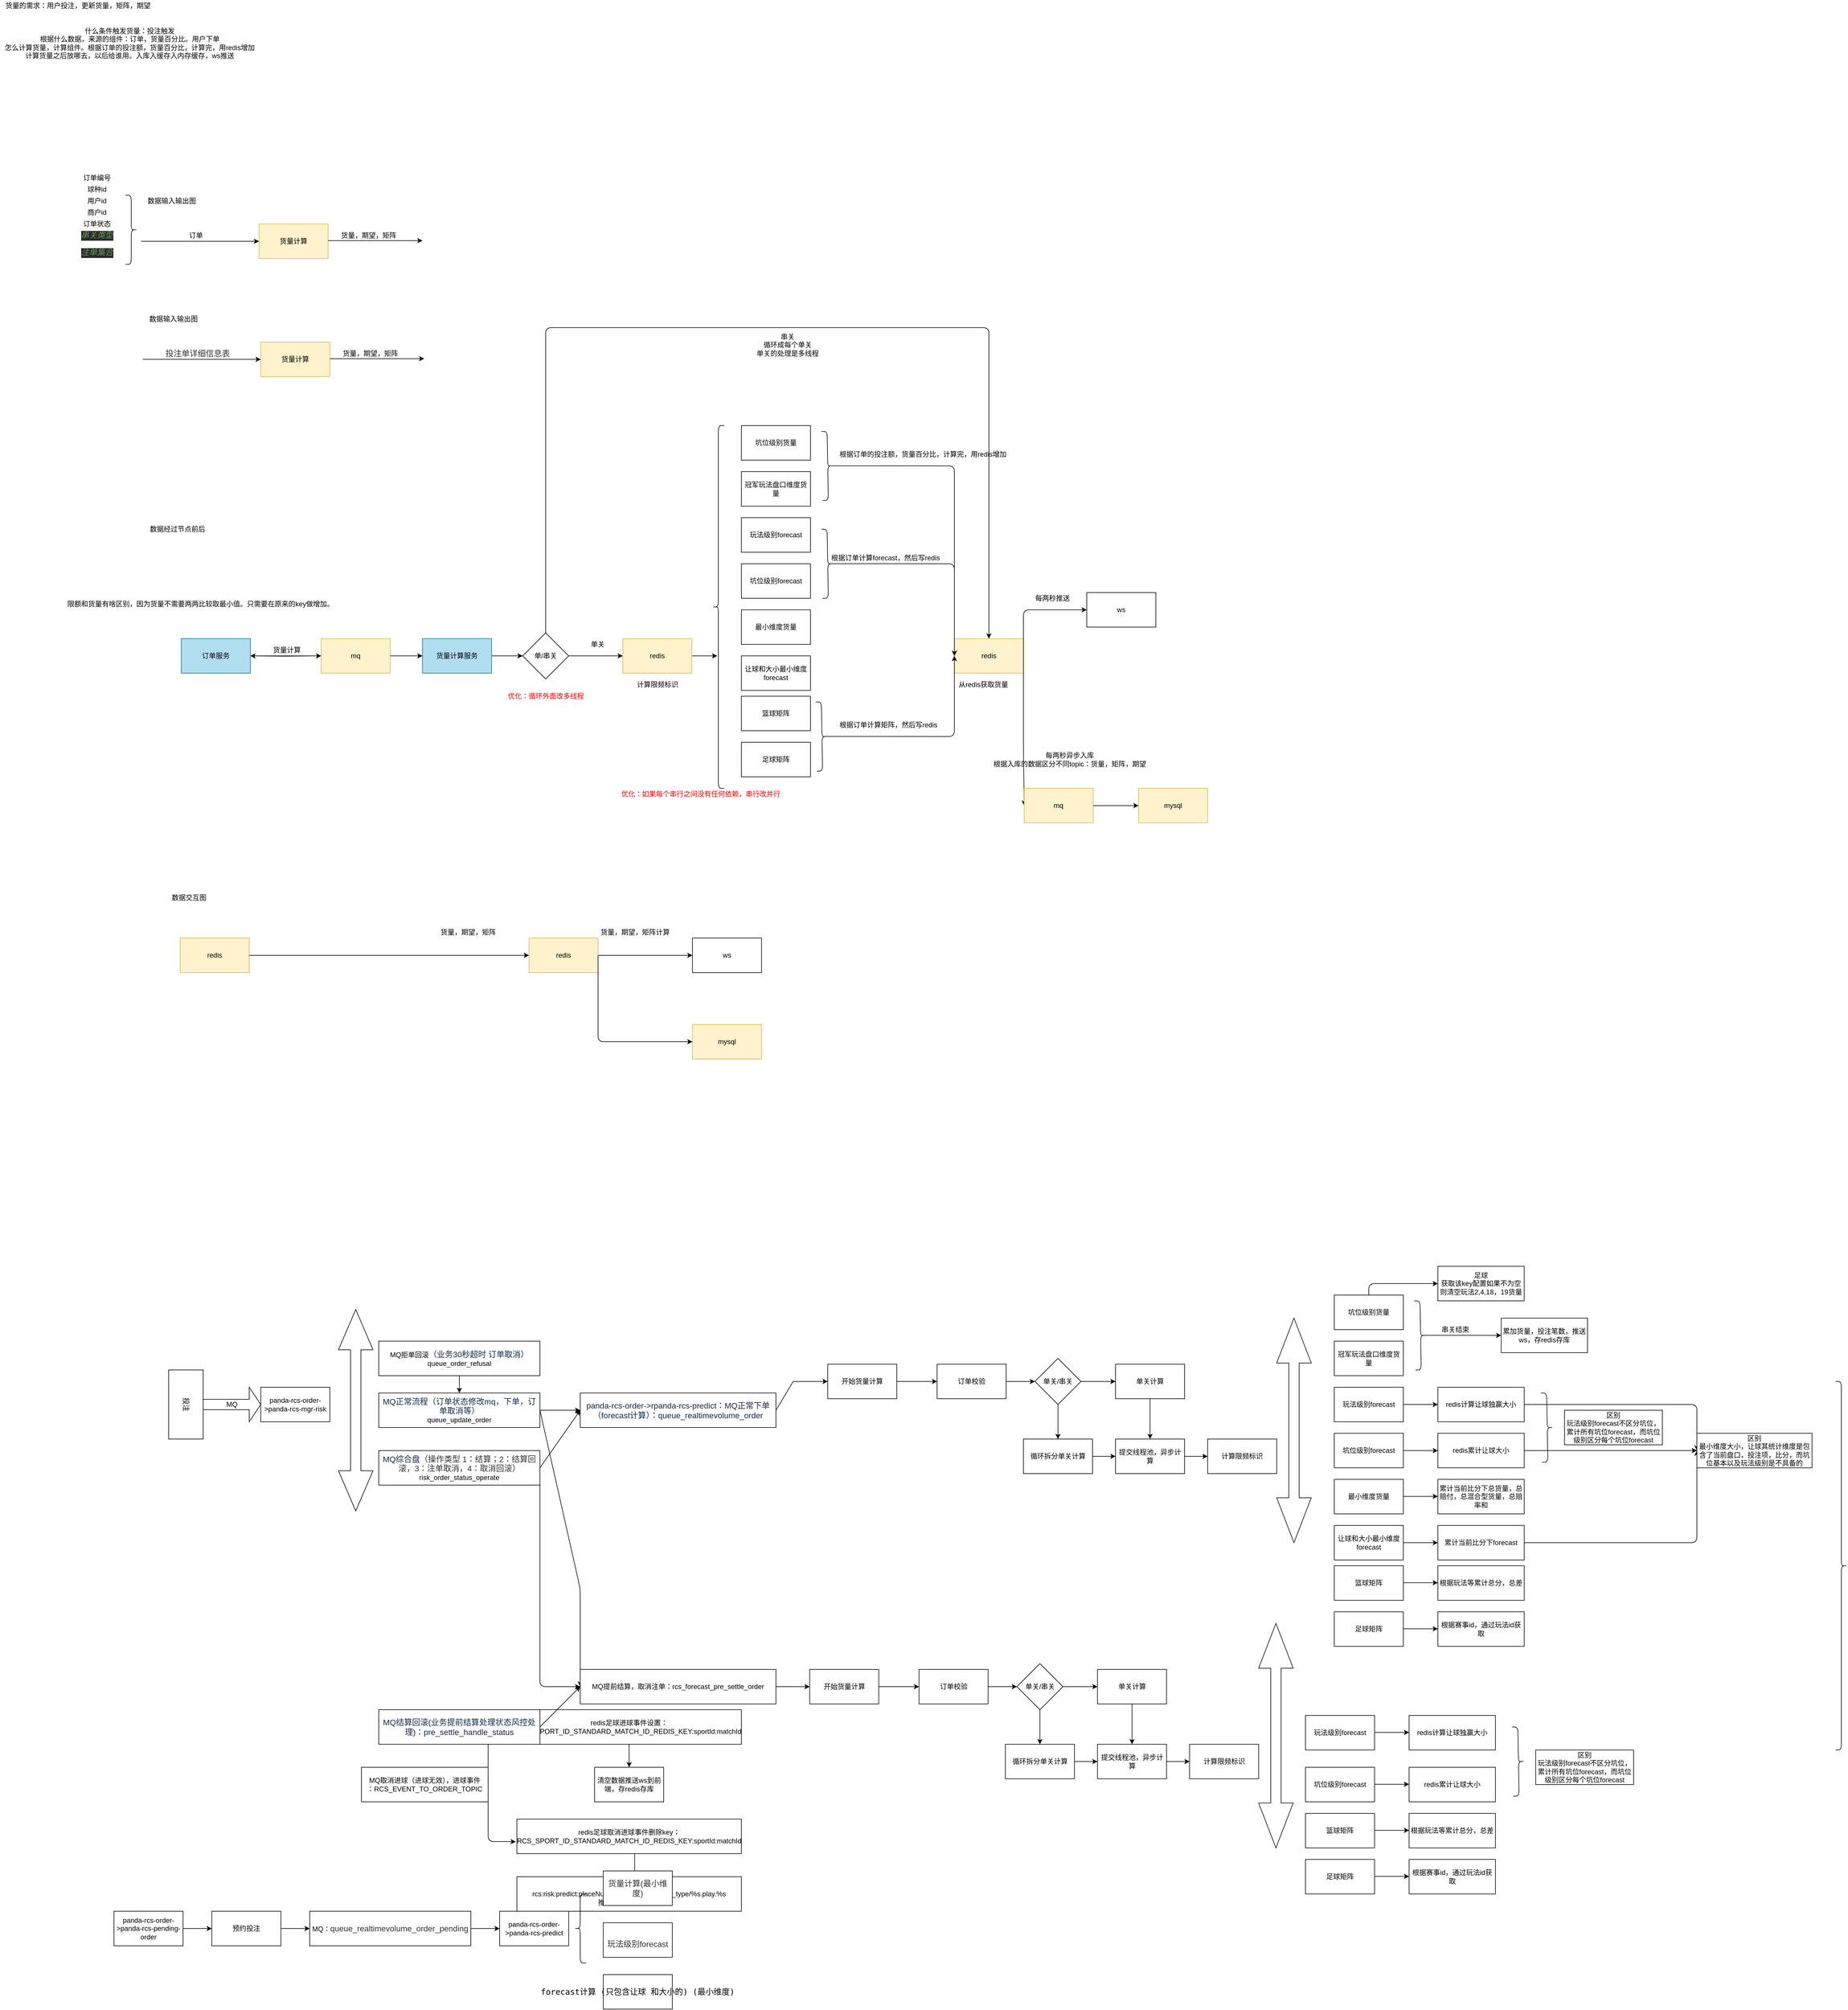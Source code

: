 <mxfile version="13.9.9" type="device"><diagram id="II4olIX8VyzluAFViVc2" name="第 1 页"><mxGraphModel dx="3032" dy="2136" grid="1" gridSize="10" guides="1" tooltips="1" connect="1" arrows="1" fold="1" page="1" pageScale="1" pageWidth="827" pageHeight="1169" math="0" shadow="0"><root><mxCell id="0"/><mxCell id="1" parent="0"/><mxCell id="mx_juEQzQ6O7P_k5Ut6b-1" value="投注" style="rounded=0;whiteSpace=wrap;html=1;rotation=90;" parent="1" vertex="1"><mxGeometry x="-465" y="1240" width="120" height="60" as="geometry"/></mxCell><mxCell id="mx_juEQzQ6O7P_k5Ut6b-2" value="MQ" style="shape=singleArrow;whiteSpace=wrap;html=1;" parent="1" vertex="1"><mxGeometry x="-375" y="1240" width="100" height="60" as="geometry"/></mxCell><mxCell id="mx_juEQzQ6O7P_k5Ut6b-3" value="panda-rcs-order-&amp;gt;panda-rcs-mgr-risk" style="rounded=0;whiteSpace=wrap;html=1;" parent="1" vertex="1"><mxGeometry x="-275" y="1240" width="120" height="60" as="geometry"/></mxCell><mxCell id="mx_juEQzQ6O7P_k5Ut6b-4" value="MQ拒单回滚&lt;span style=&quot;color: rgb(23 , 43 , 77) ; font-family: , &amp;#34;blinkmacsystemfont&amp;#34; , &amp;#34;segoe ui&amp;#34; , &amp;#34;roboto&amp;#34; , &amp;#34;oxygen&amp;#34; , &amp;#34;ubuntu&amp;#34; , &amp;#34;fira sans&amp;#34; , &amp;#34;droid sans&amp;#34; , &amp;#34;helvetica neue&amp;#34; , sans-serif ; font-size: 14px ; background-color: rgb(255 , 255 , 255)&quot;&gt;（业务30秒超时 订单取消）&lt;/span&gt;&lt;br&gt;queue_order_refusal" style="rounded=0;whiteSpace=wrap;html=1;" parent="1" vertex="1"><mxGeometry x="-70" y="1160" width="280" height="60" as="geometry"/></mxCell><mxCell id="mx_juEQzQ6O7P_k5Ut6b-5" value="&lt;span style=&quot;color: rgb(23 , 43 , 77) ; font-family: , &amp;#34;blinkmacsystemfont&amp;#34; , &amp;#34;segoe ui&amp;#34; , &amp;#34;roboto&amp;#34; , &amp;#34;oxygen&amp;#34; , &amp;#34;ubuntu&amp;#34; , &amp;#34;fira sans&amp;#34; , &amp;#34;droid sans&amp;#34; , &amp;#34;helvetica neue&amp;#34; , sans-serif ; font-size: 14px ; background-color: rgb(255 , 255 , 255)&quot;&gt;MQ正常流程（订单状态修改mq，下单，订单取消等）&lt;/span&gt;&lt;br&gt;queue_update_order" style="rounded=0;whiteSpace=wrap;html=1;" parent="1" vertex="1"><mxGeometry x="-70" y="1250" width="280" height="60" as="geometry"/></mxCell><mxCell id="mx_juEQzQ6O7P_k5Ut6b-6" value="&lt;span style=&quot;color: rgb(23 , 43 , 77) ; font-family: , &amp;#34;blinkmacsystemfont&amp;#34; , &amp;#34;segoe ui&amp;#34; , &amp;#34;roboto&amp;#34; , &amp;#34;oxygen&amp;#34; , &amp;#34;ubuntu&amp;#34; , &amp;#34;fira sans&amp;#34; , &amp;#34;droid sans&amp;#34; , &amp;#34;helvetica neue&amp;#34; , sans-serif ; font-size: 14px ; background-color: rgb(255 , 255 , 255)&quot;&gt;MQ综合盘（&lt;/span&gt;&lt;span style=&quot;color: rgb(51 , 51 , 51) ; font-family: &amp;#34;helvetica neue&amp;#34; , &amp;#34;helvetica&amp;#34; , &amp;#34;pingfang sc&amp;#34; , &amp;#34;tahoma&amp;#34; , &amp;#34;arial&amp;#34; , sans-serif , ; font-size: 14px ; background-color: rgb(255 , 255 , 255)&quot;&gt;操作类型 1：结算；2：结算回滚，3：注单取消，4：取消回滚&lt;/span&gt;&lt;span style=&quot;color: rgb(23 , 43 , 77) ; font-family: , &amp;#34;blinkmacsystemfont&amp;#34; , &amp;#34;segoe ui&amp;#34; , &amp;#34;roboto&amp;#34; , &amp;#34;oxygen&amp;#34; , &amp;#34;ubuntu&amp;#34; , &amp;#34;fira sans&amp;#34; , &amp;#34;droid sans&amp;#34; , &amp;#34;helvetica neue&amp;#34; , sans-serif ; font-size: 14px ; background-color: rgb(255 , 255 , 255)&quot;&gt;）&lt;/span&gt;&lt;br&gt;risk_order_status_operate" style="rounded=0;whiteSpace=wrap;html=1;" parent="1" vertex="1"><mxGeometry x="-70" y="1350" width="280" height="60" as="geometry"/></mxCell><mxCell id="mx_juEQzQ6O7P_k5Ut6b-9" value="" style="endArrow=classic;html=1;exitX=0.5;exitY=1;exitDx=0;exitDy=0;entryX=0.5;entryY=0;entryDx=0;entryDy=0;" parent="1" source="mx_juEQzQ6O7P_k5Ut6b-4" target="mx_juEQzQ6O7P_k5Ut6b-5" edge="1"><mxGeometry width="50" height="50" relative="1" as="geometry"><mxPoint x="320" y="1260" as="sourcePoint"/><mxPoint x="370" y="1210" as="targetPoint"/></mxGeometry></mxCell><mxCell id="mx_juEQzQ6O7P_k5Ut6b-10" value="&lt;span style=&quot;background-color: rgb(255 , 255 , 255)&quot;&gt;&lt;font color=&quot;#172b4d&quot;&gt;&lt;span style=&quot;font-size: 14px&quot;&gt;panda-rcs-order-&amp;gt;rpanda-rcs-predict：MQ正常下单（forecast计算）：queue_realtimevolume_order&lt;/span&gt;&lt;/font&gt;&lt;/span&gt;" style="rounded=0;whiteSpace=wrap;html=1;" parent="1" vertex="1"><mxGeometry x="280" y="1250" width="340" height="60" as="geometry"/></mxCell><mxCell id="mx_juEQzQ6O7P_k5Ut6b-14" value="" style="endArrow=classic;html=1;exitX=1;exitY=0.5;exitDx=0;exitDy=0;entryX=0;entryY=0.5;entryDx=0;entryDy=0;" parent="1" source="mx_juEQzQ6O7P_k5Ut6b-5" target="_AdeX7qbnGmQySAtvxyV-44" edge="1"><mxGeometry width="50" height="50" relative="1" as="geometry"><mxPoint x="210" y="1320" as="sourcePoint"/><mxPoint x="259" y="1480" as="targetPoint"/><Array as="points"><mxPoint x="280" y="1590"/></Array></mxGeometry></mxCell><mxCell id="mx_juEQzQ6O7P_k5Ut6b-19" value="" style="endArrow=classic;html=1;exitX=1;exitY=0.5;exitDx=0;exitDy=0;entryX=0;entryY=0.5;entryDx=0;entryDy=0;" parent="1" source="mx_juEQzQ6O7P_k5Ut6b-5" target="mx_juEQzQ6O7P_k5Ut6b-10" edge="1"><mxGeometry width="50" height="50" relative="1" as="geometry"><mxPoint x="240" y="1270" as="sourcePoint"/><mxPoint x="260" y="1190" as="targetPoint"/></mxGeometry></mxCell><mxCell id="mx_juEQzQ6O7P_k5Ut6b-21" value="" style="endArrow=classic;html=1;exitX=1;exitY=0.5;exitDx=0;exitDy=0;entryX=0;entryY=0.5;entryDx=0;entryDy=0;" parent="1" source="mx_juEQzQ6O7P_k5Ut6b-6" target="mx_juEQzQ6O7P_k5Ut6b-10" edge="1"><mxGeometry width="50" height="50" relative="1" as="geometry"><mxPoint x="360" y="1440" as="sourcePoint"/><mxPoint x="266" y="1197" as="targetPoint"/></mxGeometry></mxCell><mxCell id="mx_juEQzQ6O7P_k5Ut6b-24" value="" style="shape=doubleArrow;direction=south;whiteSpace=wrap;html=1;" parent="1" vertex="1"><mxGeometry x="-140" y="1105" width="60" height="350" as="geometry"/></mxCell><mxCell id="mx_juEQzQ6O7P_k5Ut6b-25" value="" style="endArrow=classic;html=1;" parent="1" edge="1"><mxGeometry width="50" height="50" relative="1" as="geometry"><mxPoint x="650" y="1230" as="sourcePoint"/><mxPoint x="710" y="1230" as="targetPoint"/></mxGeometry></mxCell><mxCell id="mx_juEQzQ6O7P_k5Ut6b-26" value="开始货量计算" style="rounded=0;whiteSpace=wrap;html=1;" parent="1" vertex="1"><mxGeometry x="710" y="1200" width="120" height="60" as="geometry"/></mxCell><mxCell id="mx_juEQzQ6O7P_k5Ut6b-27" value="订单校验" style="rounded=0;whiteSpace=wrap;html=1;" parent="1" vertex="1"><mxGeometry x="900" y="1200" width="120" height="60" as="geometry"/></mxCell><mxCell id="mx_juEQzQ6O7P_k5Ut6b-28" value="单关/串关" style="rhombus;whiteSpace=wrap;html=1;" parent="1" vertex="1"><mxGeometry x="1070" y="1190" width="80" height="80" as="geometry"/></mxCell><mxCell id="mx_juEQzQ6O7P_k5Ut6b-29" value="" style="endArrow=classic;html=1;exitX=0.5;exitY=1;exitDx=0;exitDy=0;entryX=0.5;entryY=0;entryDx=0;entryDy=0;" parent="1" source="mx_juEQzQ6O7P_k5Ut6b-28" target="mx_juEQzQ6O7P_k5Ut6b-30" edge="1"><mxGeometry width="50" height="50" relative="1" as="geometry"><mxPoint x="1120" y="1370" as="sourcePoint"/><mxPoint x="1100" y="1330" as="targetPoint"/></mxGeometry></mxCell><mxCell id="mx_juEQzQ6O7P_k5Ut6b-30" value="循环拆分单关计算" style="rounded=0;whiteSpace=wrap;html=1;" parent="1" vertex="1"><mxGeometry x="1050" y="1330" width="120" height="60" as="geometry"/></mxCell><mxCell id="mx_juEQzQ6O7P_k5Ut6b-31" value="" style="endArrow=classic;html=1;exitX=1;exitY=0.5;exitDx=0;exitDy=0;" parent="1" source="mx_juEQzQ6O7P_k5Ut6b-28" edge="1"><mxGeometry width="50" height="50" relative="1" as="geometry"><mxPoint x="1150" y="1270" as="sourcePoint"/><mxPoint x="1210" y="1230" as="targetPoint"/></mxGeometry></mxCell><mxCell id="mx_juEQzQ6O7P_k5Ut6b-33" value="" style="endArrow=classic;html=1;" parent="1" source="mx_juEQzQ6O7P_k5Ut6b-27" edge="1"><mxGeometry width="50" height="50" relative="1" as="geometry"><mxPoint x="1020" y="1280" as="sourcePoint"/><mxPoint x="1070" y="1230" as="targetPoint"/></mxGeometry></mxCell><mxCell id="mx_juEQzQ6O7P_k5Ut6b-34" value="" style="endArrow=classic;html=1;exitX=1;exitY=0.5;exitDx=0;exitDy=0;" parent="1" source="mx_juEQzQ6O7P_k5Ut6b-26" target="mx_juEQzQ6O7P_k5Ut6b-27" edge="1"><mxGeometry width="50" height="50" relative="1" as="geometry"><mxPoint x="890" y="1200" as="sourcePoint"/><mxPoint x="940" y="1150" as="targetPoint"/></mxGeometry></mxCell><mxCell id="mx_juEQzQ6O7P_k5Ut6b-35" value="" style="endArrow=none;html=1;exitX=1;exitY=0.5;exitDx=0;exitDy=0;" parent="1" source="mx_juEQzQ6O7P_k5Ut6b-10" edge="1"><mxGeometry width="50" height="50" relative="1" as="geometry"><mxPoint x="610" y="1220" as="sourcePoint"/><mxPoint x="650" y="1230" as="targetPoint"/><Array as="points"/></mxGeometry></mxCell><mxCell id="mx_juEQzQ6O7P_k5Ut6b-37" value="单关计算" style="rounded=0;whiteSpace=wrap;html=1;" parent="1" vertex="1"><mxGeometry x="1210" y="1200" width="120" height="60" as="geometry"/></mxCell><mxCell id="mx_juEQzQ6O7P_k5Ut6b-38" value="" style="endArrow=classic;html=1;exitX=0.5;exitY=1;exitDx=0;exitDy=0;entryX=0.5;entryY=0;entryDx=0;entryDy=0;" parent="1" source="mx_juEQzQ6O7P_k5Ut6b-37" target="mx_juEQzQ6O7P_k5Ut6b-39" edge="1"><mxGeometry width="50" height="50" relative="1" as="geometry"><mxPoint x="1260" y="1270" as="sourcePoint"/><mxPoint x="1270" y="1340" as="targetPoint"/></mxGeometry></mxCell><mxCell id="mx_juEQzQ6O7P_k5Ut6b-39" value="提交线程池，异步计算" style="rounded=0;whiteSpace=wrap;html=1;" parent="1" vertex="1"><mxGeometry x="1210" y="1330" width="120" height="60" as="geometry"/></mxCell><mxCell id="mx_juEQzQ6O7P_k5Ut6b-40" value="" style="endArrow=classic;html=1;exitX=1;exitY=0.5;exitDx=0;exitDy=0;entryX=0;entryY=0.5;entryDx=0;entryDy=0;" parent="1" source="mx_juEQzQ6O7P_k5Ut6b-30" target="mx_juEQzQ6O7P_k5Ut6b-39" edge="1"><mxGeometry width="50" height="50" relative="1" as="geometry"><mxPoint x="1420" y="1290" as="sourcePoint"/><mxPoint x="1470" y="1240" as="targetPoint"/></mxGeometry></mxCell><mxCell id="mx_juEQzQ6O7P_k5Ut6b-41" value="计算限频标识" style="rounded=0;whiteSpace=wrap;html=1;" parent="1" vertex="1"><mxGeometry x="1370" y="1330" width="120" height="60" as="geometry"/></mxCell><mxCell id="mx_juEQzQ6O7P_k5Ut6b-42" value="" style="endArrow=classic;html=1;exitX=1;exitY=0.5;exitDx=0;exitDy=0;" parent="1" source="mx_juEQzQ6O7P_k5Ut6b-39" edge="1"><mxGeometry width="50" height="50" relative="1" as="geometry"><mxPoint x="1340" y="1400" as="sourcePoint"/><mxPoint x="1370" y="1360" as="targetPoint"/><Array as="points"><mxPoint x="1370" y="1360"/></Array></mxGeometry></mxCell><mxCell id="mx_juEQzQ6O7P_k5Ut6b-44" value="" style="shape=doubleArrow;direction=south;whiteSpace=wrap;html=1;" parent="1" vertex="1"><mxGeometry x="1490" y="1120" width="60" height="390" as="geometry"/></mxCell><mxCell id="mx_juEQzQ6O7P_k5Ut6b-45" value="坑位级别货量" style="rounded=0;whiteSpace=wrap;html=1;" parent="1" vertex="1"><mxGeometry x="1590" y="1080" width="120" height="60" as="geometry"/></mxCell><mxCell id="mx_juEQzQ6O7P_k5Ut6b-46" value="冠军玩法盘口维度货量" style="rounded=0;whiteSpace=wrap;html=1;" parent="1" vertex="1"><mxGeometry x="1590" y="1160" width="120" height="60" as="geometry"/></mxCell><mxCell id="mx_juEQzQ6O7P_k5Ut6b-47" value="玩法级别forecast" style="rounded=0;whiteSpace=wrap;html=1;" parent="1" vertex="1"><mxGeometry x="1590" y="1240" width="120" height="60" as="geometry"/></mxCell><mxCell id="mx_juEQzQ6O7P_k5Ut6b-48" value="坑位级别forecast" style="rounded=0;whiteSpace=wrap;html=1;" parent="1" vertex="1"><mxGeometry x="1590" y="1320" width="120" height="60" as="geometry"/></mxCell><mxCell id="mx_juEQzQ6O7P_k5Ut6b-49" value="最小维度货量" style="rounded=0;whiteSpace=wrap;html=1;" parent="1" vertex="1"><mxGeometry x="1590" y="1400" width="120" height="60" as="geometry"/></mxCell><mxCell id="mx_juEQzQ6O7P_k5Ut6b-50" value="让球和大小最小维度forecast" style="rounded=0;whiteSpace=wrap;html=1;" parent="1" vertex="1"><mxGeometry x="1590" y="1480" width="120" height="60" as="geometry"/></mxCell><mxCell id="mx_juEQzQ6O7P_k5Ut6b-51" value="篮球矩阵" style="rounded=0;whiteSpace=wrap;html=1;" parent="1" vertex="1"><mxGeometry x="1540" y="1980" width="120" height="60" as="geometry"/></mxCell><mxCell id="mx_juEQzQ6O7P_k5Ut6b-52" value="足球矩阵" style="rounded=0;whiteSpace=wrap;html=1;" parent="1" vertex="1"><mxGeometry x="1540" y="2060" width="120" height="60" as="geometry"/></mxCell><mxCell id="mx_juEQzQ6O7P_k5Ut6b-53" value="" style="shape=curlyBracket;whiteSpace=wrap;html=1;rounded=1;rotation=-181;size=0.5;" parent="1" vertex="1"><mxGeometry x="1730" y="1090" width="20" height="120" as="geometry"/></mxCell><mxCell id="mx_juEQzQ6O7P_k5Ut6b-55" value="累加货量，投注笔数，推送ws，存redis存库" style="rounded=0;whiteSpace=wrap;html=1;" parent="1" vertex="1"><mxGeometry x="1880" y="1120" width="150" height="60" as="geometry"/></mxCell><mxCell id="mx_juEQzQ6O7P_k5Ut6b-56" value="" style="endArrow=classic;html=1;exitX=1;exitY=0.5;exitDx=0;exitDy=0;entryX=0;entryY=0.5;entryDx=0;entryDy=0;" parent="1" source="mx_juEQzQ6O7P_k5Ut6b-47" target="mx_juEQzQ6O7P_k5Ut6b-58" edge="1"><mxGeometry width="50" height="50" relative="1" as="geometry"><mxPoint x="1750" y="1300" as="sourcePoint"/><mxPoint x="1760" y="1270" as="targetPoint"/></mxGeometry></mxCell><mxCell id="mx_juEQzQ6O7P_k5Ut6b-57" value="" style="endArrow=classic;html=1;entryX=0;entryY=0.5;entryDx=0;entryDy=0;" parent="1" target="mx_juEQzQ6O7P_k5Ut6b-59" edge="1"><mxGeometry width="50" height="50" relative="1" as="geometry"><mxPoint x="1710" y="1350" as="sourcePoint"/><mxPoint x="1760" y="1350" as="targetPoint"/></mxGeometry></mxCell><mxCell id="mx_juEQzQ6O7P_k5Ut6b-58" value="redis计算让球独赢大小" style="rounded=0;whiteSpace=wrap;html=1;" parent="1" vertex="1"><mxGeometry x="1770" y="1240" width="150" height="60" as="geometry"/></mxCell><mxCell id="mx_juEQzQ6O7P_k5Ut6b-59" value="redis累计让球大小" style="rounded=0;whiteSpace=wrap;html=1;" parent="1" vertex="1"><mxGeometry x="1770" y="1320" width="150" height="60" as="geometry"/></mxCell><mxCell id="mx_juEQzQ6O7P_k5Ut6b-63" value="累计当前比分下总货量，总赔付，总混合型货量，总赔率和" style="rounded=0;whiteSpace=wrap;html=1;" parent="1" vertex="1"><mxGeometry x="1770" y="1400" width="150" height="60" as="geometry"/></mxCell><mxCell id="mx_juEQzQ6O7P_k5Ut6b-64" value="" style="endArrow=classic;html=1;entryX=0;entryY=0.5;entryDx=0;entryDy=0;" parent="1" edge="1"><mxGeometry width="50" height="50" relative="1" as="geometry"><mxPoint x="1710" y="1429.58" as="sourcePoint"/><mxPoint x="1770" y="1429.58" as="targetPoint"/></mxGeometry></mxCell><mxCell id="mx_juEQzQ6O7P_k5Ut6b-65" value="" style="endArrow=classic;html=1;entryX=0;entryY=0.5;entryDx=0;entryDy=0;" parent="1" edge="1"><mxGeometry width="50" height="50" relative="1" as="geometry"><mxPoint x="1710" y="1510" as="sourcePoint"/><mxPoint x="1770" y="1510" as="targetPoint"/></mxGeometry></mxCell><mxCell id="mx_juEQzQ6O7P_k5Ut6b-66" value="" style="endArrow=classic;html=1;entryX=0;entryY=0.5;entryDx=0;entryDy=0;" parent="1" edge="1"><mxGeometry width="50" height="50" relative="1" as="geometry"><mxPoint x="1660" y="2009.5" as="sourcePoint"/><mxPoint x="1720" y="2009.5" as="targetPoint"/></mxGeometry></mxCell><mxCell id="mx_juEQzQ6O7P_k5Ut6b-67" value="" style="endArrow=classic;html=1;entryX=0;entryY=0.5;entryDx=0;entryDy=0;" parent="1" edge="1"><mxGeometry width="50" height="50" relative="1" as="geometry"><mxPoint x="1660" y="2089.5" as="sourcePoint"/><mxPoint x="1720" y="2089.5" as="targetPoint"/></mxGeometry></mxCell><mxCell id="mx_juEQzQ6O7P_k5Ut6b-69" value="累计当前比分下forecast" style="rounded=0;whiteSpace=wrap;html=1;" parent="1" vertex="1"><mxGeometry x="1770" y="1480" width="150" height="60" as="geometry"/></mxCell><mxCell id="mx_juEQzQ6O7P_k5Ut6b-70" value="根据玩法等累计总分，总差" style="rounded=0;whiteSpace=wrap;html=1;" parent="1" vertex="1"><mxGeometry x="1720" y="1980" width="150" height="60" as="geometry"/></mxCell><mxCell id="mx_juEQzQ6O7P_k5Ut6b-71" value="根据赛事id，通过玩法id获取" style="rounded=0;whiteSpace=wrap;html=1;" parent="1" vertex="1"><mxGeometry x="1720" y="2060" width="150" height="60" as="geometry"/></mxCell><mxCell id="mx_juEQzQ6O7P_k5Ut6b-72" value="区别&lt;br&gt;玩法级别forecast不区分坑位，累计所有坑位forecast，而坑位级别区分每个坑位forecast" style="rounded=0;whiteSpace=wrap;html=1;" parent="1" vertex="1"><mxGeometry x="1990" y="1280" width="170" height="60" as="geometry"/></mxCell><mxCell id="mx_juEQzQ6O7P_k5Ut6b-73" value="" style="shape=curlyBracket;whiteSpace=wrap;html=1;rounded=1;rotation=-181;size=0.5;" parent="1" vertex="1"><mxGeometry x="1950" y="1250" width="20" height="120" as="geometry"/></mxCell><mxCell id="mx_juEQzQ6O7P_k5Ut6b-74" value="足球&lt;br&gt;获取该key配置如果不为空则清空玩法2,4,18，19货量" style="rounded=0;whiteSpace=wrap;html=1;" parent="1" vertex="1"><mxGeometry x="1770" y="1030" width="150" height="60" as="geometry"/></mxCell><mxCell id="mx_juEQzQ6O7P_k5Ut6b-75" value="" style="endArrow=classic;html=1;exitX=0.5;exitY=0;exitDx=0;exitDy=0;entryX=0;entryY=0.5;entryDx=0;entryDy=0;" parent="1" source="mx_juEQzQ6O7P_k5Ut6b-45" edge="1"><mxGeometry width="50" height="50" relative="1" as="geometry"><mxPoint x="1680" y="1090" as="sourcePoint"/><mxPoint x="1770" y="1060.0" as="targetPoint"/><Array as="points"><mxPoint x="1650" y="1060"/></Array></mxGeometry></mxCell><mxCell id="mx_juEQzQ6O7P_k5Ut6b-76" value="" style="endArrow=classic;html=1;exitX=1;exitY=0.5;exitDx=0;exitDy=0;entryX=0;entryY=0.5;entryDx=0;entryDy=0;" parent="1" source="mx_juEQzQ6O7P_k5Ut6b-58" target="mx_juEQzQ6O7P_k5Ut6b-79" edge="1"><mxGeometry width="50" height="50" relative="1" as="geometry"><mxPoint x="2150" y="1270" as="sourcePoint"/><mxPoint x="2220" y="1270" as="targetPoint"/><Array as="points"><mxPoint x="2220" y="1270"/></Array></mxGeometry></mxCell><mxCell id="mx_juEQzQ6O7P_k5Ut6b-77" value="" style="endArrow=classic;html=1;exitX=1;exitY=0.5;exitDx=0;exitDy=0;" parent="1" source="mx_juEQzQ6O7P_k5Ut6b-59" edge="1"><mxGeometry width="50" height="50" relative="1" as="geometry"><mxPoint x="2170" y="1410" as="sourcePoint"/><mxPoint x="2220" y="1350" as="targetPoint"/><Array as="points"><mxPoint x="2210" y="1350"/></Array></mxGeometry></mxCell><mxCell id="mx_juEQzQ6O7P_k5Ut6b-78" value="" style="endArrow=classic;html=1;exitX=1;exitY=0.5;exitDx=0;exitDy=0;entryX=0;entryY=0.5;entryDx=0;entryDy=0;" parent="1" target="mx_juEQzQ6O7P_k5Ut6b-79" edge="1"><mxGeometry width="50" height="50" relative="1" as="geometry"><mxPoint x="1920" y="1510" as="sourcePoint"/><mxPoint x="2210" y="1370" as="targetPoint"/><Array as="points"><mxPoint x="2220" y="1510"/></Array></mxGeometry></mxCell><mxCell id="mx_juEQzQ6O7P_k5Ut6b-79" value="区别&lt;br&gt;最小维度大小，让球其统计维度是包含了当前盘口，投注项，比分，而坑位基本以及玩法级别是不具备的" style="rounded=0;whiteSpace=wrap;html=1;" parent="1" vertex="1"><mxGeometry x="2220" y="1320" width="200" height="60" as="geometry"/></mxCell><mxCell id="mx_juEQzQ6O7P_k5Ut6b-80" value="MQ取消进球（进球无效），进球事件&lt;br&gt;：RCS_EVENT_TO_ORDER_TOPIC" style="rounded=0;whiteSpace=wrap;html=1;" parent="1" vertex="1"><mxGeometry x="-100" y="1900" width="220" height="60" as="geometry"/></mxCell><mxCell id="mx_juEQzQ6O7P_k5Ut6b-82" value="redis足球进球事件设置：RCS_SPORT_ID_STANDARD_MATCH_ID_REDIS_KEY:sportId:matchId" style="rounded=0;whiteSpace=wrap;html=1;" parent="1" vertex="1"><mxGeometry x="170" y="1800" width="390" height="60" as="geometry"/></mxCell><mxCell id="mx_juEQzQ6O7P_k5Ut6b-83" value="清空数据推送ws到前端，存redis存库" style="rounded=0;whiteSpace=wrap;html=1;" parent="1" vertex="1"><mxGeometry x="305" y="1900" width="120" height="60" as="geometry"/></mxCell><mxCell id="mx_juEQzQ6O7P_k5Ut6b-85" value="redis足球取消进球事件删除key：RCS_SPORT_ID_STANDARD_MATCH_ID_REDIS_KEY:sportId:matchId" style="rounded=0;whiteSpace=wrap;html=1;" parent="1" vertex="1"><mxGeometry x="170" y="1990" width="390" height="60" as="geometry"/></mxCell><mxCell id="mx_juEQzQ6O7P_k5Ut6b-87" value="" style="endArrow=classic;html=1;exitX=1;exitY=0.5;exitDx=0;exitDy=0;entryX=-0.005;entryY=0.653;entryDx=0;entryDy=0;entryPerimeter=0;" parent="1" source="mx_juEQzQ6O7P_k5Ut6b-80" target="mx_juEQzQ6O7P_k5Ut6b-85" edge="1"><mxGeometry width="50" height="50" relative="1" as="geometry"><mxPoint x="200" y="1950" as="sourcePoint"/><mxPoint x="250" y="1900" as="targetPoint"/><Array as="points"><mxPoint x="120" y="2029"/></Array></mxGeometry></mxCell><mxCell id="mx_juEQzQ6O7P_k5Ut6b-88" value="" style="endArrow=classic;html=1;entryX=0;entryY=0.5;entryDx=0;entryDy=0;" parent="1" target="mx_juEQzQ6O7P_k5Ut6b-82" edge="1"><mxGeometry width="50" height="50" relative="1" as="geometry"><mxPoint x="120" y="1940" as="sourcePoint"/><mxPoint x="250" y="1920" as="targetPoint"/><Array as="points"><mxPoint x="120" y="1830"/></Array></mxGeometry></mxCell><mxCell id="mx_juEQzQ6O7P_k5Ut6b-89" value="" style="endArrow=classic;html=1;exitX=0.5;exitY=1;exitDx=0;exitDy=0;entryX=0.5;entryY=0;entryDx=0;entryDy=0;" parent="1" source="mx_juEQzQ6O7P_k5Ut6b-82" target="mx_juEQzQ6O7P_k5Ut6b-83" edge="1"><mxGeometry width="50" height="50" relative="1" as="geometry"><mxPoint x="510" y="1930" as="sourcePoint"/><mxPoint x="560" y="1880" as="targetPoint"/></mxGeometry></mxCell><mxCell id="mx_juEQzQ6O7P_k5Ut6b-90" value="" style="endArrow=classic;html=1;exitX=0.5;exitY=1;exitDx=0;exitDy=0;entryX=0.5;entryY=0;entryDx=0;entryDy=0;" parent="1" edge="1"><mxGeometry width="50" height="50" relative="1" as="geometry"><mxPoint x="374.58" y="2050" as="sourcePoint"/><mxPoint x="374.58" y="2090" as="targetPoint"/></mxGeometry></mxCell><mxCell id="mx_juEQzQ6O7P_k5Ut6b-91" value="获取redis的rcs:risk:predict:placeNum.match_id.%s.match_type/%s.play.%s&lt;br&gt;推送前端，保存入库" style="rounded=0;whiteSpace=wrap;html=1;" parent="1" vertex="1"><mxGeometry x="170" y="2090" width="390" height="60" as="geometry"/></mxCell><mxCell id="WPq93tW43JAgzrvPtFub-1" value="预约投注" style="rounded=0;whiteSpace=wrap;html=1;" parent="1" vertex="1"><mxGeometry x="-360" y="2150" width="120" height="60" as="geometry"/></mxCell><mxCell id="WPq93tW43JAgzrvPtFub-2" value="MQ：&lt;span style=&quot;color: rgb(51 , 51 , 51) ; font-family: &amp;#34;helvetica neue&amp;#34; , &amp;#34;helvetica&amp;#34; , &amp;#34;pingfang sc&amp;#34; , &amp;#34;tahoma&amp;#34; , &amp;#34;arial&amp;#34; , sans-serif , ; font-size: 14px ; background-color: rgb(255 , 255 , 255)&quot;&gt;queue_realtimevolume_order_pending&lt;/span&gt;" style="rounded=0;whiteSpace=wrap;html=1;" parent="1" vertex="1"><mxGeometry x="-190" y="2150" width="280" height="60" as="geometry"/></mxCell><mxCell id="WPq93tW43JAgzrvPtFub-3" value="panda-rcs-order-&amp;gt;panda-rcs-pending-order" style="rounded=0;whiteSpace=wrap;html=1;" parent="1" vertex="1"><mxGeometry x="-530" y="2150" width="120" height="60" as="geometry"/></mxCell><mxCell id="WPq93tW43JAgzrvPtFub-4" value="panda-rcs-order-&amp;gt;panda-rcs-predict" style="rounded=0;whiteSpace=wrap;html=1;" parent="1" vertex="1"><mxGeometry x="140" y="2150" width="120" height="60" as="geometry"/></mxCell><mxCell id="WPq93tW43JAgzrvPtFub-5" value="&lt;span style=&quot;color: rgb(51 , 51 , 51) ; font-family: &amp;#34;helvetica neue&amp;#34; , &amp;#34;helvetica&amp;#34; , &amp;#34;pingfang sc&amp;#34; , &amp;#34;tahoma&amp;#34; , &amp;#34;arial&amp;#34; , sans-serif , ; font-size: 14px ; background-color: rgb(255 , 255 , 255)&quot;&gt;货量计算(最小维度)&lt;/span&gt;" style="rounded=0;whiteSpace=wrap;html=1;" parent="1" vertex="1"><mxGeometry x="320" y="2080" width="120" height="60" as="geometry"/></mxCell><mxCell id="WPq93tW43JAgzrvPtFub-6" value="&lt;pre style=&quot;font-size: 10.5pt&quot;&gt;&lt;/pre&gt;&lt;span style=&quot;color: rgb(51 , 51 , 51) ; font-family: &amp;#34;helvetica neue&amp;#34; , &amp;#34;helvetica&amp;#34; , &amp;#34;pingfang sc&amp;#34; , &amp;#34;tahoma&amp;#34; , &amp;#34;arial&amp;#34; , sans-serif , ; font-size: 14px ; background-color: rgb(255 , 255 , 255)&quot;&gt;玩法级别forecast&lt;/span&gt;" style="rounded=0;whiteSpace=wrap;html=1;" parent="1" vertex="1"><mxGeometry x="320" y="2170" width="120" height="60" as="geometry"/></mxCell><mxCell id="WPq93tW43JAgzrvPtFub-7" value="&lt;pre style=&quot;font-size: 10.5pt&quot;&gt;&lt;pre style=&quot;font-size: 10.5pt&quot;&gt;forecast计算 (只包含让球 和大小的) (最小维度)&lt;/pre&gt;&lt;/pre&gt;" style="rounded=0;whiteSpace=wrap;html=1;" parent="1" vertex="1"><mxGeometry x="320" y="2260" width="120" height="60" as="geometry"/></mxCell><mxCell id="WPq93tW43JAgzrvPtFub-8" value="" style="shape=curlyBracket;whiteSpace=wrap;html=1;rounded=1;rotation=0;size=0.5;" parent="1" vertex="1"><mxGeometry x="270" y="2120" width="20" height="120" as="geometry"/></mxCell><mxCell id="WPq93tW43JAgzrvPtFub-10" value="" style="endArrow=classic;html=1;exitX=1;exitY=0.5;exitDx=0;exitDy=0;entryX=0;entryY=0.5;entryDx=0;entryDy=0;" parent="1" source="WPq93tW43JAgzrvPtFub-3" target="WPq93tW43JAgzrvPtFub-1" edge="1"><mxGeometry width="50" height="50" relative="1" as="geometry"><mxPoint x="-320" y="2220" as="sourcePoint"/><mxPoint x="-270" y="2170" as="targetPoint"/></mxGeometry></mxCell><mxCell id="WPq93tW43JAgzrvPtFub-12" value="" style="endArrow=classic;html=1;exitX=1;exitY=0.5;exitDx=0;exitDy=0;entryX=0;entryY=0.5;entryDx=0;entryDy=0;" parent="1" source="WPq93tW43JAgzrvPtFub-1" target="WPq93tW43JAgzrvPtFub-2" edge="1"><mxGeometry width="50" height="50" relative="1" as="geometry"><mxPoint x="-190" y="2220" as="sourcePoint"/><mxPoint x="-150" y="2170" as="targetPoint"/></mxGeometry></mxCell><mxCell id="WPq93tW43JAgzrvPtFub-13" value="" style="endArrow=classic;html=1;exitX=1;exitY=0.5;exitDx=0;exitDy=0;" parent="1" source="WPq93tW43JAgzrvPtFub-2" target="WPq93tW43JAgzrvPtFub-4" edge="1"><mxGeometry width="50" height="50" relative="1" as="geometry"><mxPoint x="150" y="2290" as="sourcePoint"/><mxPoint x="200" y="2240" as="targetPoint"/></mxGeometry></mxCell><mxCell id="_AdeX7qbnGmQySAtvxyV-2" value="坑位级别forecast" style="rounded=0;whiteSpace=wrap;html=1;" parent="1" vertex="1"><mxGeometry x="1540" y="1900" width="120" height="60" as="geometry"/></mxCell><mxCell id="_AdeX7qbnGmQySAtvxyV-3" value="玩法级别forecast" style="rounded=0;whiteSpace=wrap;html=1;" parent="1" vertex="1"><mxGeometry x="1540" y="1810" width="120" height="60" as="geometry"/></mxCell><mxCell id="_AdeX7qbnGmQySAtvxyV-4" value="" style="endArrow=classic;html=1;entryX=0;entryY=0.5;entryDx=0;entryDy=0;" parent="1" edge="1"><mxGeometry width="50" height="50" relative="1" as="geometry"><mxPoint x="1660" y="1929.5" as="sourcePoint"/><mxPoint x="1720" y="1929.5" as="targetPoint"/></mxGeometry></mxCell><mxCell id="_AdeX7qbnGmQySAtvxyV-5" value="" style="endArrow=classic;html=1;entryX=0;entryY=0.5;entryDx=0;entryDy=0;" parent="1" edge="1"><mxGeometry width="50" height="50" relative="1" as="geometry"><mxPoint x="1660" y="1839.5" as="sourcePoint"/><mxPoint x="1720" y="1839.5" as="targetPoint"/></mxGeometry></mxCell><mxCell id="_AdeX7qbnGmQySAtvxyV-8" value="redis计算让球独赢大小" style="rounded=0;whiteSpace=wrap;html=1;" parent="1" vertex="1"><mxGeometry x="1720" y="1810" width="150" height="60" as="geometry"/></mxCell><mxCell id="_AdeX7qbnGmQySAtvxyV-9" value="redis累计让球大小" style="rounded=0;whiteSpace=wrap;html=1;" parent="1" vertex="1"><mxGeometry x="1720" y="1900" width="150" height="60" as="geometry"/></mxCell><mxCell id="_AdeX7qbnGmQySAtvxyV-21" value="" style="shape=curlyBracket;whiteSpace=wrap;html=1;rounded=1;rotation=-181;size=0.5;" parent="1" vertex="1"><mxGeometry x="1900" y="1830" width="20" height="120" as="geometry"/></mxCell><mxCell id="_AdeX7qbnGmQySAtvxyV-22" value="区别&lt;br&gt;玩法级别forecast不区分坑位，累计所有坑位forecast，而坑位级别区分每个坑位forecast" style="rounded=0;whiteSpace=wrap;html=1;" parent="1" vertex="1"><mxGeometry x="1940" y="1870" width="170" height="60" as="geometry"/></mxCell><mxCell id="_AdeX7qbnGmQySAtvxyV-25" value="" style="endArrow=classic;html=1;" parent="1" edge="1"><mxGeometry width="50" height="50" relative="1" as="geometry"><mxPoint x="618.64" y="1760" as="sourcePoint"/><mxPoint x="678.64" y="1760" as="targetPoint"/></mxGeometry></mxCell><mxCell id="_AdeX7qbnGmQySAtvxyV-26" value="开始货量计算" style="rounded=0;whiteSpace=wrap;html=1;" parent="1" vertex="1"><mxGeometry x="678.64" y="1730" width="120" height="60" as="geometry"/></mxCell><mxCell id="_AdeX7qbnGmQySAtvxyV-27" value="订单校验" style="rounded=0;whiteSpace=wrap;html=1;" parent="1" vertex="1"><mxGeometry x="868.64" y="1730" width="120" height="60" as="geometry"/></mxCell><mxCell id="_AdeX7qbnGmQySAtvxyV-28" value="单关/串关" style="rhombus;whiteSpace=wrap;html=1;" parent="1" vertex="1"><mxGeometry x="1038.64" y="1720" width="80" height="80" as="geometry"/></mxCell><mxCell id="_AdeX7qbnGmQySAtvxyV-29" value="" style="endArrow=classic;html=1;exitX=0.5;exitY=1;exitDx=0;exitDy=0;entryX=0.5;entryY=0;entryDx=0;entryDy=0;" parent="1" source="_AdeX7qbnGmQySAtvxyV-28" target="_AdeX7qbnGmQySAtvxyV-30" edge="1"><mxGeometry width="50" height="50" relative="1" as="geometry"><mxPoint x="1088.64" y="1900" as="sourcePoint"/><mxPoint x="1068.64" y="1860" as="targetPoint"/></mxGeometry></mxCell><mxCell id="_AdeX7qbnGmQySAtvxyV-30" value="循环拆分单关计算" style="rounded=0;whiteSpace=wrap;html=1;" parent="1" vertex="1"><mxGeometry x="1018.64" y="1860" width="120" height="60" as="geometry"/></mxCell><mxCell id="_AdeX7qbnGmQySAtvxyV-31" value="" style="endArrow=classic;html=1;exitX=1;exitY=0.5;exitDx=0;exitDy=0;" parent="1" source="_AdeX7qbnGmQySAtvxyV-28" edge="1"><mxGeometry width="50" height="50" relative="1" as="geometry"><mxPoint x="1118.64" y="1800" as="sourcePoint"/><mxPoint x="1178.64" y="1760" as="targetPoint"/></mxGeometry></mxCell><mxCell id="_AdeX7qbnGmQySAtvxyV-32" value="" style="endArrow=classic;html=1;" parent="1" source="_AdeX7qbnGmQySAtvxyV-27" edge="1"><mxGeometry width="50" height="50" relative="1" as="geometry"><mxPoint x="988.64" y="1810" as="sourcePoint"/><mxPoint x="1038.64" y="1760" as="targetPoint"/></mxGeometry></mxCell><mxCell id="_AdeX7qbnGmQySAtvxyV-33" value="" style="endArrow=classic;html=1;exitX=1;exitY=0.5;exitDx=0;exitDy=0;" parent="1" source="_AdeX7qbnGmQySAtvxyV-26" target="_AdeX7qbnGmQySAtvxyV-27" edge="1"><mxGeometry width="50" height="50" relative="1" as="geometry"><mxPoint x="858.64" y="1730" as="sourcePoint"/><mxPoint x="908.64" y="1680" as="targetPoint"/></mxGeometry></mxCell><mxCell id="_AdeX7qbnGmQySAtvxyV-36" value="单关计算" style="rounded=0;whiteSpace=wrap;html=1;" parent="1" vertex="1"><mxGeometry x="1178.64" y="1730" width="120" height="60" as="geometry"/></mxCell><mxCell id="_AdeX7qbnGmQySAtvxyV-37" value="" style="endArrow=classic;html=1;exitX=0.5;exitY=1;exitDx=0;exitDy=0;entryX=0.5;entryY=0;entryDx=0;entryDy=0;" parent="1" source="_AdeX7qbnGmQySAtvxyV-36" target="_AdeX7qbnGmQySAtvxyV-38" edge="1"><mxGeometry width="50" height="50" relative="1" as="geometry"><mxPoint x="1228.64" y="1800" as="sourcePoint"/><mxPoint x="1238.64" y="1870" as="targetPoint"/></mxGeometry></mxCell><mxCell id="_AdeX7qbnGmQySAtvxyV-38" value="提交线程池，异步计算" style="rounded=0;whiteSpace=wrap;html=1;" parent="1" vertex="1"><mxGeometry x="1178.64" y="1860" width="120" height="60" as="geometry"/></mxCell><mxCell id="_AdeX7qbnGmQySAtvxyV-39" value="" style="endArrow=classic;html=1;exitX=1;exitY=0.5;exitDx=0;exitDy=0;entryX=0;entryY=0.5;entryDx=0;entryDy=0;" parent="1" source="_AdeX7qbnGmQySAtvxyV-30" target="_AdeX7qbnGmQySAtvxyV-38" edge="1"><mxGeometry width="50" height="50" relative="1" as="geometry"><mxPoint x="1388.64" y="1820" as="sourcePoint"/><mxPoint x="1438.64" y="1770" as="targetPoint"/></mxGeometry></mxCell><mxCell id="_AdeX7qbnGmQySAtvxyV-40" value="计算限频标识" style="rounded=0;whiteSpace=wrap;html=1;" parent="1" vertex="1"><mxGeometry x="1338.64" y="1860" width="120" height="60" as="geometry"/></mxCell><mxCell id="_AdeX7qbnGmQySAtvxyV-41" value="" style="endArrow=classic;html=1;exitX=1;exitY=0.5;exitDx=0;exitDy=0;" parent="1" source="_AdeX7qbnGmQySAtvxyV-38" edge="1"><mxGeometry width="50" height="50" relative="1" as="geometry"><mxPoint x="1308.64" y="1930" as="sourcePoint"/><mxPoint x="1338.64" y="1890" as="targetPoint"/><Array as="points"><mxPoint x="1338.64" y="1890"/></Array></mxGeometry></mxCell><mxCell id="_AdeX7qbnGmQySAtvxyV-42" value="" style="shape=doubleArrow;direction=south;whiteSpace=wrap;html=1;" parent="1" vertex="1"><mxGeometry x="1458.64" y="1650" width="60" height="390" as="geometry"/></mxCell><mxCell id="_AdeX7qbnGmQySAtvxyV-43" value="&lt;span style=&quot;color: rgb(23 , 43 , 77) ; font-family: , &amp;#34;blinkmacsystemfont&amp;#34; , &amp;#34;segoe ui&amp;#34; , &amp;#34;roboto&amp;#34; , &amp;#34;oxygen&amp;#34; , &amp;#34;ubuntu&amp;#34; , &amp;#34;fira sans&amp;#34; , &amp;#34;droid sans&amp;#34; , &amp;#34;helvetica neue&amp;#34; , sans-serif ; font-size: 14px ; background-color: rgb(255 , 255 , 255)&quot;&gt;MQ结算回滚(业务提前结算处理状态风控处理)：pre_settle_handle_status&lt;/span&gt;" style="rounded=0;whiteSpace=wrap;html=1;" parent="1" vertex="1"><mxGeometry x="-70" y="1800" width="280" height="60" as="geometry"/></mxCell><mxCell id="_AdeX7qbnGmQySAtvxyV-44" value="MQ提前结算，取消注单：rcs_forecast_pre_settle_order" style="rounded=0;whiteSpace=wrap;html=1;" parent="1" vertex="1"><mxGeometry x="280" y="1730" width="340" height="60" as="geometry"/></mxCell><mxCell id="_AdeX7qbnGmQySAtvxyV-46" value="" style="endArrow=classic;html=1;entryX=0;entryY=0.5;entryDx=0;entryDy=0;exitX=1;exitY=0.5;exitDx=0;exitDy=0;" parent="1" source="_AdeX7qbnGmQySAtvxyV-43" edge="1"><mxGeometry width="50" height="50" relative="1" as="geometry"><mxPoint x="230" y="1759.9" as="sourcePoint"/><mxPoint x="280" y="1759.9" as="targetPoint"/></mxGeometry></mxCell><mxCell id="_AdeX7qbnGmQySAtvxyV-47" value="" style="endArrow=classic;html=1;exitX=1;exitY=0.5;exitDx=0;exitDy=0;entryX=0;entryY=0.5;entryDx=0;entryDy=0;" parent="1" source="mx_juEQzQ6O7P_k5Ut6b-6" target="_AdeX7qbnGmQySAtvxyV-44" edge="1"><mxGeometry width="50" height="50" relative="1" as="geometry"><mxPoint x="560" y="1580" as="sourcePoint"/><mxPoint x="610" y="1530" as="targetPoint"/><Array as="points"><mxPoint x="210" y="1760"/></Array></mxGeometry></mxCell><mxCell id="e2pL6Qihr3AK2Hf2pZsI-1" value="篮球矩阵" style="rounded=0;whiteSpace=wrap;html=1;" vertex="1" parent="1"><mxGeometry x="1590" y="1550" width="120" height="60" as="geometry"/></mxCell><mxCell id="e2pL6Qihr3AK2Hf2pZsI-2" value="足球矩阵" style="rounded=0;whiteSpace=wrap;html=1;" vertex="1" parent="1"><mxGeometry x="1590" y="1630" width="120" height="60" as="geometry"/></mxCell><mxCell id="e2pL6Qihr3AK2Hf2pZsI-3" value="" style="endArrow=classic;html=1;entryX=0;entryY=0.5;entryDx=0;entryDy=0;" edge="1" parent="1"><mxGeometry width="50" height="50" relative="1" as="geometry"><mxPoint x="1710" y="1579.5" as="sourcePoint"/><mxPoint x="1770" y="1579.5" as="targetPoint"/></mxGeometry></mxCell><mxCell id="e2pL6Qihr3AK2Hf2pZsI-4" value="" style="endArrow=classic;html=1;entryX=0;entryY=0.5;entryDx=0;entryDy=0;" edge="1" parent="1"><mxGeometry width="50" height="50" relative="1" as="geometry"><mxPoint x="1710" y="1659.5" as="sourcePoint"/><mxPoint x="1770" y="1659.5" as="targetPoint"/></mxGeometry></mxCell><mxCell id="e2pL6Qihr3AK2Hf2pZsI-5" value="根据玩法等累计总分，总差" style="rounded=0;whiteSpace=wrap;html=1;" vertex="1" parent="1"><mxGeometry x="1770" y="1550" width="150" height="60" as="geometry"/></mxCell><mxCell id="e2pL6Qihr3AK2Hf2pZsI-6" value="根据赛事id，通过玩法id获取" style="rounded=0;whiteSpace=wrap;html=1;" vertex="1" parent="1"><mxGeometry x="1770" y="1630" width="150" height="60" as="geometry"/></mxCell><mxCell id="e2pL6Qihr3AK2Hf2pZsI-8" value="" style="endArrow=classic;html=1;exitX=0.1;exitY=0.5;exitDx=0;exitDy=0;exitPerimeter=0;entryX=0;entryY=0.5;entryDx=0;entryDy=0;" edge="1" parent="1" source="mx_juEQzQ6O7P_k5Ut6b-53" target="mx_juEQzQ6O7P_k5Ut6b-55"><mxGeometry width="50" height="50" relative="1" as="geometry"><mxPoint x="1790" y="1180" as="sourcePoint"/><mxPoint x="1840" y="1130" as="targetPoint"/></mxGeometry></mxCell><mxCell id="e2pL6Qihr3AK2Hf2pZsI-9" value="串关结束" style="text;html=1;align=center;verticalAlign=middle;resizable=0;points=[];autosize=1;" vertex="1" parent="1"><mxGeometry x="1770" y="1130" width="60" height="20" as="geometry"/></mxCell><mxCell id="e2pL6Qihr3AK2Hf2pZsI-10" value="" style="shape=curlyBracket;whiteSpace=wrap;html=1;rounded=1;rotation=-180;size=0.5;" vertex="1" parent="1"><mxGeometry x="2461" y="1230" width="20" height="640" as="geometry"/></mxCell><mxCell id="e2pL6Qihr3AK2Hf2pZsI-85" value="" style="edgeStyle=orthogonalEdgeStyle;rounded=0;orthogonalLoop=1;jettySize=auto;html=1;" edge="1" parent="1" target="e2pL6Qihr3AK2Hf2pZsI-69"><mxGeometry relative="1" as="geometry"><mxPoint x="-180" y="-30" as="sourcePoint"/></mxGeometry></mxCell><mxCell id="e2pL6Qihr3AK2Hf2pZsI-17" value="mq" style="rounded=0;whiteSpace=wrap;html=1;fillColor=#fff2cc;strokeColor=#d6b656;" vertex="1" parent="1"><mxGeometry x="-170" y="-60" width="120" height="60" as="geometry"/></mxCell><mxCell id="e2pL6Qihr3AK2Hf2pZsI-18" value="" style="endArrow=classic;html=1;exitX=1;exitY=0.5;exitDx=0;exitDy=0;" edge="1" parent="1" source="e2pL6Qihr3AK2Hf2pZsI-73"><mxGeometry width="50" height="50" relative="1" as="geometry"><mxPoint x="451" y="-30" as="sourcePoint"/><mxPoint x="518" y="-30" as="targetPoint"/></mxGeometry></mxCell><mxCell id="e2pL6Qihr3AK2Hf2pZsI-20" value="redis" style="rounded=0;whiteSpace=wrap;html=1;fillColor=#fff2cc;strokeColor=#d6b656;" vertex="1" parent="1"><mxGeometry x="930" y="-60" width="120" height="60" as="geometry"/></mxCell><mxCell id="e2pL6Qihr3AK2Hf2pZsI-22" value="单关" style="text;html=1;align=center;verticalAlign=middle;resizable=0;points=[];autosize=1;" vertex="1" parent="1"><mxGeometry x="290" y="-60" width="40" height="20" as="geometry"/></mxCell><mxCell id="e2pL6Qihr3AK2Hf2pZsI-25" value="" style="endArrow=classic;html=1;" edge="1" parent="1" source="e2pL6Qihr3AK2Hf2pZsI-69"><mxGeometry width="50" height="50" relative="1" as="geometry"><mxPoint x="-354" y="-30" as="sourcePoint"/><mxPoint x="-170" y="-30" as="targetPoint"/></mxGeometry></mxCell><mxCell id="e2pL6Qihr3AK2Hf2pZsI-26" value="货量计算" style="text;html=1;align=center;verticalAlign=middle;resizable=0;points=[];autosize=1;" vertex="1" parent="1"><mxGeometry x="-260" y="-50" width="60" height="20" as="geometry"/></mxCell><mxCell id="e2pL6Qihr3AK2Hf2pZsI-27" value="mysql" style="rounded=0;whiteSpace=wrap;html=1;fillColor=#fff2cc;strokeColor=#d6b656;" vertex="1" parent="1"><mxGeometry x="1250" y="200" width="120" height="60" as="geometry"/></mxCell><mxCell id="e2pL6Qihr3AK2Hf2pZsI-28" value="" style="endArrow=classic;html=1;entryX=0.5;entryY=0;entryDx=0;entryDy=0;exitX=0.5;exitY=0;exitDx=0;exitDy=0;" edge="1" parent="1" source="e2pL6Qihr3AK2Hf2pZsI-29" target="e2pL6Qihr3AK2Hf2pZsI-20"><mxGeometry width="50" height="50" relative="1" as="geometry"><mxPoint x="360" y="-20" as="sourcePoint"/><mxPoint x="570" y="-20" as="targetPoint"/><Array as="points"><mxPoint x="220" y="-210"/><mxPoint x="220" y="-600"/><mxPoint x="990" y="-600"/></Array></mxGeometry></mxCell><mxCell id="e2pL6Qihr3AK2Hf2pZsI-29" value="单/串关" style="rhombus;whiteSpace=wrap;html=1;" vertex="1" parent="1"><mxGeometry x="180" y="-70" width="80" height="80" as="geometry"/></mxCell><mxCell id="e2pL6Qihr3AK2Hf2pZsI-30" value="串关&lt;br&gt;循环成每个单关&lt;br&gt;单关的处理是多线程" style="text;html=1;align=center;verticalAlign=middle;resizable=0;points=[];autosize=1;" vertex="1" parent="1"><mxGeometry x="580" y="-595" width="120" height="50" as="geometry"/></mxCell><mxCell id="e2pL6Qihr3AK2Hf2pZsI-31" value="" style="endArrow=classic;html=1;exitX=1;exitY=0.5;exitDx=0;exitDy=0;entryX=0;entryY=0.5;entryDx=0;entryDy=0;" edge="1" parent="1" source="e2pL6Qihr3AK2Hf2pZsI-36" target="e2pL6Qihr3AK2Hf2pZsI-29"><mxGeometry width="50" height="50" relative="1" as="geometry"><mxPoint x="156" y="-25" as="sourcePoint"/><mxPoint x="206" y="-75" as="targetPoint"/></mxGeometry></mxCell><mxCell id="e2pL6Qihr3AK2Hf2pZsI-33" value="" style="endArrow=classic;html=1;entryX=0;entryY=0.5;entryDx=0;entryDy=0;" edge="1" parent="1" target="e2pL6Qihr3AK2Hf2pZsI-63"><mxGeometry width="50" height="50" relative="1" as="geometry"><mxPoint x="1050" y="-30" as="sourcePoint"/><mxPoint x="1150" y="-30" as="targetPoint"/><Array as="points"><mxPoint x="1050" y="130"/></Array></mxGeometry></mxCell><mxCell id="e2pL6Qihr3AK2Hf2pZsI-34" value="每两秒异步入库&lt;br&gt;根据入库的数据区分不同topic：货量，矩阵，期望" style="text;html=1;align=center;verticalAlign=middle;resizable=0;points=[];autosize=1;" vertex="1" parent="1"><mxGeometry x="990" y="135" width="280" height="30" as="geometry"/></mxCell><mxCell id="e2pL6Qihr3AK2Hf2pZsI-35" value="什么条件触发货量：投注触发&lt;br&gt;根据什么数据，来源的组件：订单，货量百分比。用户下单&lt;br&gt;怎么计算货量，计算组件。根据订单的投注额，货量百分比，计算完，用redis增加&lt;br&gt;计算货量之后放哪去，以后给谁用。入库入缓存入内存缓存，ws推送" style="text;html=1;align=center;verticalAlign=middle;resizable=0;points=[];autosize=1;" vertex="1" parent="1"><mxGeometry x="-728" y="-1124" width="450" height="60" as="geometry"/></mxCell><mxCell id="e2pL6Qihr3AK2Hf2pZsI-36" value="货量计算服务" style="rounded=0;whiteSpace=wrap;html=1;fillColor=#b1ddf0;strokeColor=#10739e;" vertex="1" parent="1"><mxGeometry x="6" y="-60" width="120" height="60" as="geometry"/></mxCell><mxCell id="e2pL6Qihr3AK2Hf2pZsI-38" value="" style="endArrow=classic;html=1;entryX=0;entryY=0.5;entryDx=0;entryDy=0;" edge="1" parent="1" source="e2pL6Qihr3AK2Hf2pZsI-17" target="e2pL6Qihr3AK2Hf2pZsI-36"><mxGeometry width="50" height="50" relative="1" as="geometry"><mxPoint x="136" y="-20" as="sourcePoint"/><mxPoint x="6" y="-28" as="targetPoint"/></mxGeometry></mxCell><mxCell id="e2pL6Qihr3AK2Hf2pZsI-41" value="" style="shape=curlyBracket;whiteSpace=wrap;html=1;rounded=1;rotation=0;size=0.5;" vertex="1" parent="1"><mxGeometry x="510" y="-430" width="20" height="630" as="geometry"/></mxCell><mxCell id="e2pL6Qihr3AK2Hf2pZsI-42" value="坑位级别货量" style="rounded=0;whiteSpace=wrap;html=1;" vertex="1" parent="1"><mxGeometry x="560" y="-430" width="120" height="60" as="geometry"/></mxCell><mxCell id="e2pL6Qihr3AK2Hf2pZsI-43" value="冠军玩法盘口维度货量" style="rounded=0;whiteSpace=wrap;html=1;" vertex="1" parent="1"><mxGeometry x="560" y="-350" width="120" height="60" as="geometry"/></mxCell><mxCell id="e2pL6Qihr3AK2Hf2pZsI-44" value="玩法级别forecast" style="rounded=0;whiteSpace=wrap;html=1;" vertex="1" parent="1"><mxGeometry x="560" y="-270" width="120" height="60" as="geometry"/></mxCell><mxCell id="e2pL6Qihr3AK2Hf2pZsI-45" value="坑位级别forecast" style="rounded=0;whiteSpace=wrap;html=1;" vertex="1" parent="1"><mxGeometry x="560" y="-190" width="120" height="60" as="geometry"/></mxCell><mxCell id="e2pL6Qihr3AK2Hf2pZsI-46" value="最小维度货量" style="rounded=0;whiteSpace=wrap;html=1;" vertex="1" parent="1"><mxGeometry x="560" y="-110" width="120" height="60" as="geometry"/></mxCell><mxCell id="e2pL6Qihr3AK2Hf2pZsI-47" value="让球和大小最小维度forecast" style="rounded=0;whiteSpace=wrap;html=1;" vertex="1" parent="1"><mxGeometry x="560" y="-30" width="120" height="60" as="geometry"/></mxCell><mxCell id="e2pL6Qihr3AK2Hf2pZsI-48" value="" style="shape=curlyBracket;whiteSpace=wrap;html=1;rounded=1;rotation=-181;size=0.5;" vertex="1" parent="1"><mxGeometry x="700" y="-420" width="20" height="120" as="geometry"/></mxCell><mxCell id="e2pL6Qihr3AK2Hf2pZsI-49" value="篮球矩阵" style="rounded=0;whiteSpace=wrap;html=1;" vertex="1" parent="1"><mxGeometry x="560" y="40" width="120" height="60" as="geometry"/></mxCell><mxCell id="e2pL6Qihr3AK2Hf2pZsI-50" value="足球矩阵" style="rounded=0;whiteSpace=wrap;html=1;" vertex="1" parent="1"><mxGeometry x="560" y="120" width="120" height="60" as="geometry"/></mxCell><mxCell id="e2pL6Qihr3AK2Hf2pZsI-52" value="" style="endArrow=classic;html=1;exitX=0.1;exitY=0.5;exitDx=0;exitDy=0;entryX=0;entryY=0.5;entryDx=0;entryDy=0;exitPerimeter=0;" edge="1" parent="1" source="e2pL6Qihr3AK2Hf2pZsI-48" target="e2pL6Qihr3AK2Hf2pZsI-20"><mxGeometry width="50" height="50" relative="1" as="geometry"><mxPoint x="870" y="-310" as="sourcePoint"/><mxPoint x="920" y="-360" as="targetPoint"/><Array as="points"><mxPoint x="930" y="-360"/></Array></mxGeometry></mxCell><mxCell id="e2pL6Qihr3AK2Hf2pZsI-54" value="根据订单的投注额，货量百分比，计算完，用redis增加" style="text;html=1;align=center;verticalAlign=middle;resizable=0;points=[];autosize=1;" vertex="1" parent="1"><mxGeometry x="720" y="-390" width="310" height="20" as="geometry"/></mxCell><mxCell id="e2pL6Qihr3AK2Hf2pZsI-55" value="ws" style="rounded=0;whiteSpace=wrap;html=1;" vertex="1" parent="1"><mxGeometry x="1160" y="-140" width="120" height="60" as="geometry"/></mxCell><mxCell id="e2pL6Qihr3AK2Hf2pZsI-57" value="" style="endArrow=classic;html=1;entryX=0;entryY=0.5;entryDx=0;entryDy=0;" edge="1" parent="1" target="e2pL6Qihr3AK2Hf2pZsI-55"><mxGeometry width="50" height="50" relative="1" as="geometry"><mxPoint x="1050" y="-30" as="sourcePoint"/><mxPoint x="1050" y="-220" as="targetPoint"/><Array as="points"><mxPoint x="1050" y="-110"/></Array></mxGeometry></mxCell><mxCell id="e2pL6Qihr3AK2Hf2pZsI-58" value="每两秒推送" style="text;html=1;align=center;verticalAlign=middle;resizable=0;points=[];autosize=1;" vertex="1" parent="1"><mxGeometry x="1060" y="-140" width="80" height="20" as="geometry"/></mxCell><mxCell id="e2pL6Qihr3AK2Hf2pZsI-59" value="从redis获取货量" style="text;html=1;align=center;verticalAlign=middle;resizable=0;points=[];autosize=1;" vertex="1" parent="1"><mxGeometry x="930" y="10" width="100" height="20" as="geometry"/></mxCell><mxCell id="e2pL6Qihr3AK2Hf2pZsI-60" value="" style="shape=curlyBracket;whiteSpace=wrap;html=1;rounded=1;rotation=-181;size=0.5;" vertex="1" parent="1"><mxGeometry x="700" y="-250" width="20" height="120" as="geometry"/></mxCell><mxCell id="e2pL6Qihr3AK2Hf2pZsI-61" value="" style="endArrow=classic;html=1;exitX=0.1;exitY=0.5;exitDx=0;exitDy=0;entryX=0;entryY=0.5;entryDx=0;entryDy=0;exitPerimeter=0;" edge="1" parent="1" source="e2pL6Qihr3AK2Hf2pZsI-60" target="e2pL6Qihr3AK2Hf2pZsI-20"><mxGeometry width="50" height="50" relative="1" as="geometry"><mxPoint x="727.999" y="-350.14" as="sourcePoint"/><mxPoint x="940" y="-20" as="targetPoint"/><Array as="points"><mxPoint x="930" y="-190"/></Array></mxGeometry></mxCell><mxCell id="e2pL6Qihr3AK2Hf2pZsI-62" value="根据订单计算forecast，然后写redis" style="text;html=1;align=center;verticalAlign=middle;resizable=0;points=[];autosize=1;" vertex="1" parent="1"><mxGeometry x="710" y="-210" width="200" height="20" as="geometry"/></mxCell><mxCell id="e2pL6Qihr3AK2Hf2pZsI-63" value="mq" style="rounded=0;whiteSpace=wrap;html=1;fillColor=#fff2cc;strokeColor=#d6b656;" vertex="1" parent="1"><mxGeometry x="1051.36" y="200" width="120" height="60" as="geometry"/></mxCell><mxCell id="e2pL6Qihr3AK2Hf2pZsI-64" value="" style="endArrow=classic;html=1;exitX=1;exitY=0.5;exitDx=0;exitDy=0;entryX=0;entryY=0.5;entryDx=0;entryDy=0;" edge="1" parent="1" source="e2pL6Qihr3AK2Hf2pZsI-63" target="e2pL6Qihr3AK2Hf2pZsI-27"><mxGeometry width="50" height="50" relative="1" as="geometry"><mxPoint x="1241.36" y="250" as="sourcePoint"/><mxPoint x="1291.36" y="200" as="targetPoint"/></mxGeometry></mxCell><mxCell id="e2pL6Qihr3AK2Hf2pZsI-65" value="" style="shape=curlyBracket;whiteSpace=wrap;html=1;rounded=1;rotation=-181;size=0.5;" vertex="1" parent="1"><mxGeometry x="690" y="50" width="20" height="120" as="geometry"/></mxCell><mxCell id="e2pL6Qihr3AK2Hf2pZsI-66" value="" style="endArrow=classic;html=1;exitX=0.1;exitY=0.5;exitDx=0;exitDy=0;entryX=0;entryY=0.5;entryDx=0;entryDy=0;exitPerimeter=0;" edge="1" parent="1" source="e2pL6Qihr3AK2Hf2pZsI-65" target="e2pL6Qihr3AK2Hf2pZsI-20"><mxGeometry width="50" height="50" relative="1" as="geometry"><mxPoint x="727.999" y="-180.14" as="sourcePoint"/><mxPoint x="940" y="-20" as="targetPoint"/><Array as="points"><mxPoint x="930" y="110"/></Array></mxGeometry></mxCell><mxCell id="e2pL6Qihr3AK2Hf2pZsI-68" value="" style="endArrow=classic;html=1;exitX=1;exitY=0.5;exitDx=0;exitDy=0;entryX=0;entryY=0.5;entryDx=0;entryDy=0;" edge="1" parent="1" source="e2pL6Qihr3AK2Hf2pZsI-29"><mxGeometry width="50" height="50" relative="1" as="geometry"><mxPoint x="300" y="10" as="sourcePoint"/><mxPoint x="354.0" y="-30" as="targetPoint"/></mxGeometry></mxCell><mxCell id="e2pL6Qihr3AK2Hf2pZsI-71" value="根据订单计算矩阵，然后写redis" style="text;html=1;align=center;verticalAlign=middle;resizable=0;points=[];autosize=1;" vertex="1" parent="1"><mxGeometry x="720" y="80" width="190" height="20" as="geometry"/></mxCell><mxCell id="e2pL6Qihr3AK2Hf2pZsI-73" value="redis" style="rounded=0;whiteSpace=wrap;html=1;fillColor=#fff2cc;strokeColor=#d6b656;" vertex="1" parent="1"><mxGeometry x="354" y="-60" width="120" height="60" as="geometry"/></mxCell><mxCell id="e2pL6Qihr3AK2Hf2pZsI-75" value="计算限频标识" style="text;html=1;align=center;verticalAlign=middle;resizable=0;points=[];autosize=1;" vertex="1" parent="1"><mxGeometry x="369" y="10" width="90" height="20" as="geometry"/></mxCell><mxCell id="e2pL6Qihr3AK2Hf2pZsI-69" value="订单服务" style="rounded=0;whiteSpace=wrap;html=1;fillColor=#b1ddf0;strokeColor=#10739e;" vertex="1" parent="1"><mxGeometry x="-413" y="-60" width="120" height="60" as="geometry"/></mxCell><mxCell id="e2pL6Qihr3AK2Hf2pZsI-79" value="&lt;font color=&quot;#ff0000&quot;&gt;优化：循环外面改多线程&lt;/font&gt;" style="text;html=1;align=center;verticalAlign=middle;resizable=0;points=[];autosize=1;" vertex="1" parent="1"><mxGeometry x="145" y="30" width="150" height="20" as="geometry"/></mxCell><mxCell id="e2pL6Qihr3AK2Hf2pZsI-80" value="货量的需求：用户投注，更新货量，矩阵，期望" style="text;html=1;align=center;verticalAlign=middle;resizable=0;points=[];autosize=1;" vertex="1" parent="1"><mxGeometry x="-728" y="-1169" width="270" height="20" as="geometry"/></mxCell><mxCell id="e2pL6Qihr3AK2Hf2pZsI-82" value="&lt;font color=&quot;#ff0000&quot;&gt;优化：如果每个串行之间没有任何依赖，串行改并行&lt;/font&gt;" style="text;html=1;align=center;verticalAlign=middle;resizable=0;points=[];autosize=1;" vertex="1" parent="1"><mxGeometry x="344" y="200" width="290" height="20" as="geometry"/></mxCell><mxCell id="e2pL6Qihr3AK2Hf2pZsI-83" value="限额和货量有啥区别，因为货量不需要两两比较取最小值。只需要在原来的key做增加。" style="text;html=1;align=center;verticalAlign=middle;resizable=0;points=[];autosize=1;" vertex="1" parent="1"><mxGeometry x="-620" y="-130" width="480" height="20" as="geometry"/></mxCell><mxCell id="e2pL6Qihr3AK2Hf2pZsI-86" value="数据经过节点前后" style="text;html=1;align=center;verticalAlign=middle;resizable=0;points=[];autosize=1;" vertex="1" parent="1"><mxGeometry x="-475" y="-260" width="110" height="20" as="geometry"/></mxCell><mxCell id="e2pL6Qihr3AK2Hf2pZsI-87" value="redis" style="rounded=0;whiteSpace=wrap;html=1;fillColor=#fff2cc;strokeColor=#d6b656;" vertex="1" parent="1"><mxGeometry x="-415" y="460" width="120" height="60" as="geometry"/></mxCell><mxCell id="e2pL6Qihr3AK2Hf2pZsI-88" value="redis" style="rounded=0;whiteSpace=wrap;html=1;fillColor=#fff2cc;strokeColor=#d6b656;" vertex="1" parent="1"><mxGeometry x="191" y="460" width="120" height="60" as="geometry"/></mxCell><mxCell id="e2pL6Qihr3AK2Hf2pZsI-89" value="ws" style="rounded=0;whiteSpace=wrap;html=1;" vertex="1" parent="1"><mxGeometry x="475" y="460" width="120" height="60" as="geometry"/></mxCell><mxCell id="e2pL6Qihr3AK2Hf2pZsI-90" value="mysql" style="rounded=0;whiteSpace=wrap;html=1;fillColor=#fff2cc;strokeColor=#d6b656;" vertex="1" parent="1"><mxGeometry x="475" y="610" width="120" height="60" as="geometry"/></mxCell><mxCell id="e2pL6Qihr3AK2Hf2pZsI-91" value="" style="endArrow=classic;html=1;exitX=1;exitY=0.5;exitDx=0;exitDy=0;entryX=0;entryY=0.5;entryDx=0;entryDy=0;" edge="1" parent="1" source="e2pL6Qihr3AK2Hf2pZsI-87" target="e2pL6Qihr3AK2Hf2pZsI-88"><mxGeometry width="50" height="50" relative="1" as="geometry"><mxPoint x="25" y="170" as="sourcePoint"/><mxPoint x="185" y="490" as="targetPoint"/></mxGeometry></mxCell><mxCell id="e2pL6Qihr3AK2Hf2pZsI-92" value="" style="endArrow=classic;html=1;exitX=1;exitY=0.5;exitDx=0;exitDy=0;entryX=0;entryY=0.5;entryDx=0;entryDy=0;" edge="1" parent="1" source="e2pL6Qihr3AK2Hf2pZsI-88" target="e2pL6Qihr3AK2Hf2pZsI-89"><mxGeometry width="50" height="50" relative="1" as="geometry"><mxPoint x="25" y="500" as="sourcePoint"/><mxPoint x="201.0" y="500" as="targetPoint"/></mxGeometry></mxCell><mxCell id="e2pL6Qihr3AK2Hf2pZsI-93" value="" style="endArrow=classic;html=1;exitX=1;exitY=0.5;exitDx=0;exitDy=0;entryX=0;entryY=0.5;entryDx=0;entryDy=0;" edge="1" parent="1" source="e2pL6Qihr3AK2Hf2pZsI-88" target="e2pL6Qihr3AK2Hf2pZsI-90"><mxGeometry width="50" height="50" relative="1" as="geometry"><mxPoint x="321.0" y="500" as="sourcePoint"/><mxPoint x="485" y="500" as="targetPoint"/><Array as="points"><mxPoint x="311" y="640"/></Array></mxGeometry></mxCell><mxCell id="e2pL6Qihr3AK2Hf2pZsI-94" value="货量，期望，矩阵" style="text;html=1;align=center;verticalAlign=middle;resizable=0;points=[];autosize=1;" vertex="1" parent="1"><mxGeometry x="30" y="440" width="110" height="20" as="geometry"/></mxCell><mxCell id="e2pL6Qihr3AK2Hf2pZsI-95" value="货量，期望，矩阵计算" style="text;html=1;align=center;verticalAlign=middle;resizable=0;points=[];autosize=1;" vertex="1" parent="1"><mxGeometry x="305" y="440" width="140" height="20" as="geometry"/></mxCell><mxCell id="e2pL6Qihr3AK2Hf2pZsI-96" value="数据交互图" style="text;html=1;align=center;verticalAlign=middle;resizable=0;points=[];autosize=1;" vertex="1" parent="1"><mxGeometry x="-440" y="380" width="80" height="20" as="geometry"/></mxCell><mxCell id="e2pL6Qihr3AK2Hf2pZsI-98" value="" style="endArrow=classic;html=1;exitX=1;exitY=0.5;exitDx=0;exitDy=0;" edge="1" parent="1"><mxGeometry width="50" height="50" relative="1" as="geometry"><mxPoint x="-483" y="-750" as="sourcePoint"/><mxPoint x="-278" y="-750" as="targetPoint"/></mxGeometry></mxCell><mxCell id="e2pL6Qihr3AK2Hf2pZsI-99" value="货量计算" style="rounded=0;whiteSpace=wrap;html=1;fillColor=#fff2cc;strokeColor=#d6b656;" vertex="1" parent="1"><mxGeometry x="-278" y="-780" width="120" height="60" as="geometry"/></mxCell><mxCell id="e2pL6Qihr3AK2Hf2pZsI-100" value="订单" style="text;html=1;align=center;verticalAlign=middle;resizable=0;points=[];autosize=1;" vertex="1" parent="1"><mxGeometry x="-408" y="-770" width="40" height="20" as="geometry"/></mxCell><mxCell id="e2pL6Qihr3AK2Hf2pZsI-101" value="" style="endArrow=classic;html=1;exitX=1;exitY=0.5;exitDx=0;exitDy=0;entryX=0;entryY=0.5;entryDx=0;entryDy=0;" edge="1" parent="1"><mxGeometry width="50" height="50" relative="1" as="geometry"><mxPoint x="-158.0" y="-751.18" as="sourcePoint"/><mxPoint x="6" y="-751.18" as="targetPoint"/></mxGeometry></mxCell><mxCell id="e2pL6Qihr3AK2Hf2pZsI-102" value="货量，期望，矩阵" style="text;html=1;align=center;verticalAlign=middle;resizable=0;points=[];autosize=1;" vertex="1" parent="1"><mxGeometry x="-143" y="-770" width="110" height="20" as="geometry"/></mxCell><mxCell id="e2pL6Qihr3AK2Hf2pZsI-103" value="数据输入输出图" style="text;html=1;align=center;verticalAlign=middle;resizable=0;points=[];autosize=1;" vertex="1" parent="1"><mxGeometry x="-480" y="-830" width="100" height="20" as="geometry"/></mxCell><mxCell id="e2pL6Qihr3AK2Hf2pZsI-104" value="" style="endArrow=classic;html=1;exitX=1;exitY=0.5;exitDx=0;exitDy=0;" edge="1" parent="1"><mxGeometry width="50" height="50" relative="1" as="geometry"><mxPoint x="-480" y="-545" as="sourcePoint"/><mxPoint x="-275" y="-545" as="targetPoint"/></mxGeometry></mxCell><mxCell id="e2pL6Qihr3AK2Hf2pZsI-105" value="货量计算" style="rounded=0;whiteSpace=wrap;html=1;fillColor=#fff2cc;strokeColor=#d6b656;" vertex="1" parent="1"><mxGeometry x="-275" y="-575" width="120" height="60" as="geometry"/></mxCell><mxCell id="e2pL6Qihr3AK2Hf2pZsI-106" value="&lt;span style=&quot;color: rgb(51 , 51 , 51) ; font-family: &amp;#34;helvetica neue&amp;#34; , &amp;#34;helvetica&amp;#34; , &amp;#34;pingfang sc&amp;#34; , &amp;#34;tahoma&amp;#34; , &amp;#34;arial&amp;#34; , sans-serif , ; font-size: 14px ; background-color: rgb(255 , 255 , 255)&quot;&gt;投注单详细信息表&lt;/span&gt;" style="text;html=1;align=center;verticalAlign=middle;resizable=0;points=[];autosize=1;" vertex="1" parent="1"><mxGeometry x="-450" y="-565" width="130" height="20" as="geometry"/></mxCell><mxCell id="e2pL6Qihr3AK2Hf2pZsI-107" value="" style="endArrow=classic;html=1;exitX=1;exitY=0.5;exitDx=0;exitDy=0;entryX=0;entryY=0.5;entryDx=0;entryDy=0;" edge="1" parent="1"><mxGeometry width="50" height="50" relative="1" as="geometry"><mxPoint x="-155.0" y="-546.18" as="sourcePoint"/><mxPoint x="9.0" y="-546.18" as="targetPoint"/></mxGeometry></mxCell><mxCell id="e2pL6Qihr3AK2Hf2pZsI-108" value="货量，期望，矩阵" style="text;html=1;align=center;verticalAlign=middle;resizable=0;points=[];autosize=1;" vertex="1" parent="1"><mxGeometry x="-140" y="-565" width="110" height="20" as="geometry"/></mxCell><mxCell id="e2pL6Qihr3AK2Hf2pZsI-109" value="数据输入输出图" style="text;html=1;align=center;verticalAlign=middle;resizable=0;points=[];autosize=1;" vertex="1" parent="1"><mxGeometry x="-477" y="-625" width="100" height="20" as="geometry"/></mxCell><mxCell id="e2pL6Qihr3AK2Hf2pZsI-110" value="" style="shape=curlyBracket;whiteSpace=wrap;html=1;rounded=1;rotation=-180;size=0.5;" vertex="1" parent="1"><mxGeometry x="-510" y="-830" width="20" height="120" as="geometry"/></mxCell><mxCell id="e2pL6Qihr3AK2Hf2pZsI-112" value="球种id" style="text;html=1;align=center;verticalAlign=middle;resizable=0;points=[];autosize=1;" vertex="1" parent="1"><mxGeometry x="-585" y="-850" width="50" height="20" as="geometry"/></mxCell><mxCell id="e2pL6Qihr3AK2Hf2pZsI-115" value="订单编号" style="text;html=1;align=center;verticalAlign=middle;resizable=0;points=[];autosize=1;" vertex="1" parent="1"><mxGeometry x="-590" y="-870" width="60" height="20" as="geometry"/></mxCell><mxCell id="e2pL6Qihr3AK2Hf2pZsI-118" value="用户id" style="text;html=1;align=center;verticalAlign=middle;resizable=0;points=[];autosize=1;" vertex="1" parent="1"><mxGeometry x="-585" y="-830" width="50" height="20" as="geometry"/></mxCell><mxCell id="e2pL6Qihr3AK2Hf2pZsI-119" value="商户id" style="text;html=1;align=center;verticalAlign=middle;resizable=0;points=[];autosize=1;" vertex="1" parent="1"><mxGeometry x="-585" y="-810" width="50" height="20" as="geometry"/></mxCell><mxCell id="e2pL6Qihr3AK2Hf2pZsI-120" value="订单状态" style="text;html=1;align=center;verticalAlign=middle;resizable=0;points=[];autosize=1;" vertex="1" parent="1"><mxGeometry x="-590" y="-790" width="60" height="20" as="geometry"/></mxCell><mxCell id="e2pL6Qihr3AK2Hf2pZsI-121" value="&lt;pre style=&quot;background-color: #2b2b2b ; color: #a9b7c6 ; font-family: &amp;#34;宋体&amp;#34; ; font-size: 10.5pt&quot;&gt;&lt;span style=&quot;color: #629755 ; font-style: italic&quot;&gt;串关类型&lt;/span&gt;&lt;/pre&gt;" style="text;html=1;align=center;verticalAlign=middle;resizable=0;points=[];autosize=1;" vertex="1" parent="1"><mxGeometry x="-595" y="-785" width="70" height="50" as="geometry"/></mxCell><mxCell id="e2pL6Qihr3AK2Hf2pZsI-122" value="&lt;pre style=&quot;background-color: #2b2b2b ; color: #a9b7c6 ; font-family: &amp;#34;宋体&amp;#34; ; font-size: 10.5pt&quot;&gt;&lt;span style=&quot;color: #629755 ; font-style: italic&quot;&gt;注单集合&lt;/span&gt;&lt;/pre&gt;" style="text;html=1;align=center;verticalAlign=middle;resizable=0;points=[];autosize=1;" vertex="1" parent="1"><mxGeometry x="-595" y="-755" width="70" height="50" as="geometry"/></mxCell></root></mxGraphModel></diagram></mxfile>